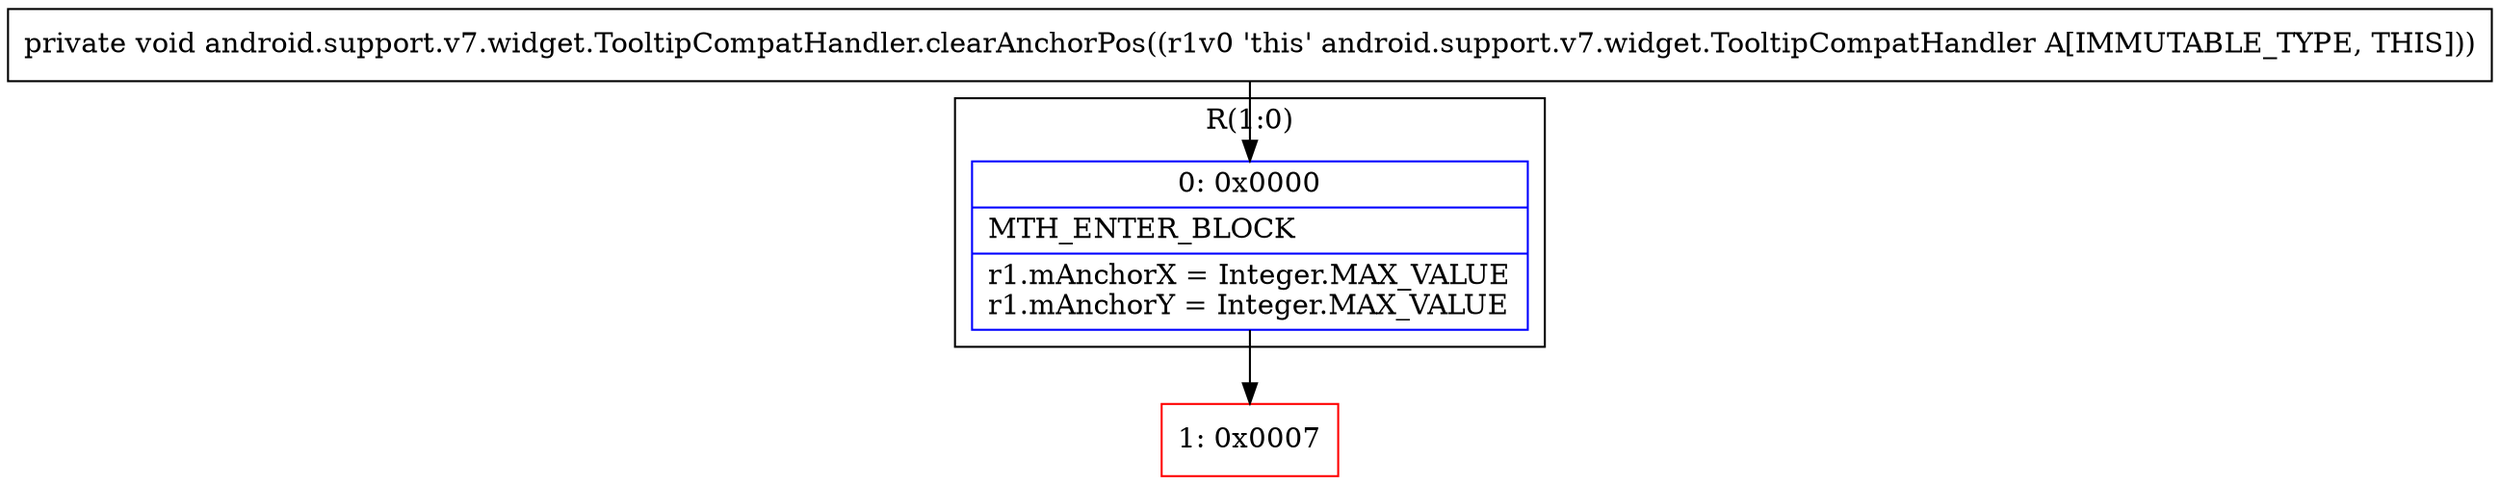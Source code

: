 digraph "CFG forandroid.support.v7.widget.TooltipCompatHandler.clearAnchorPos()V" {
subgraph cluster_Region_1258691410 {
label = "R(1:0)";
node [shape=record,color=blue];
Node_0 [shape=record,label="{0\:\ 0x0000|MTH_ENTER_BLOCK\l|r1.mAnchorX = Integer.MAX_VALUE\lr1.mAnchorY = Integer.MAX_VALUE\l}"];
}
Node_1 [shape=record,color=red,label="{1\:\ 0x0007}"];
MethodNode[shape=record,label="{private void android.support.v7.widget.TooltipCompatHandler.clearAnchorPos((r1v0 'this' android.support.v7.widget.TooltipCompatHandler A[IMMUTABLE_TYPE, THIS])) }"];
MethodNode -> Node_0;
Node_0 -> Node_1;
}

